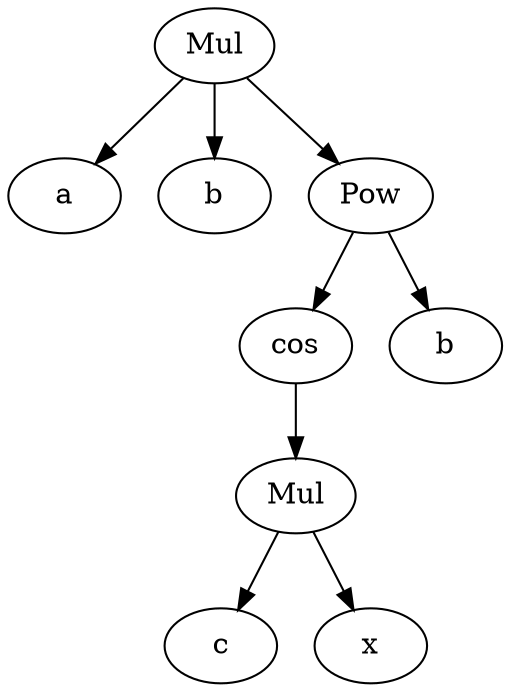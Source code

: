 digraph{

# Graph style
"ordering"="out"
"rankdir"="TD"

#########
# Nodes #
#########

"Mul(Symbol('a'), Symbol('b'), Pow(cos(Mul(Symbol('c'), Symbol('x'))), Symbol('b')))_()" ["color"="black", "label"="Mul", "shape"="ellipse"];
"Symbol('a')_(0,)" ["color"="black", "label"="a", "shape"="ellipse"];
"Symbol('b')_(1,)" ["color"="black", "label"="b", "shape"="ellipse"];
"Pow(cos(Mul(Symbol('c'), Symbol('x'))), Symbol('b'))_(2,)" ["color"="black", "label"="Pow", "shape"="ellipse"];
"cos(Mul(Symbol('c'), Symbol('x')))_(2, 0)" ["color"="black", "label"="cos", "shape"="ellipse"];
"Mul(Symbol('c'), Symbol('x'))_(2, 0, 0)" ["color"="black", "label"="Mul", "shape"="ellipse"];
"Symbol('c')_(2, 0, 0, 0)" ["color"="black", "label"="c", "shape"="ellipse"];
"Symbol('x')_(2, 0, 0, 1)" ["color"="black", "label"="x", "shape"="ellipse"];
"Symbol('b')_(2, 1)" ["color"="black", "label"="b", "shape"="ellipse"];

#########
# Edges #
#########

"Mul(Symbol('a'), Symbol('b'), Pow(cos(Mul(Symbol('c'), Symbol('x'))), Symbol('b')))_()" -> "Symbol('a')_(0,)";
"Mul(Symbol('a'), Symbol('b'), Pow(cos(Mul(Symbol('c'), Symbol('x'))), Symbol('b')))_()" -> "Symbol('b')_(1,)";
"Mul(Symbol('a'), Symbol('b'), Pow(cos(Mul(Symbol('c'), Symbol('x'))), Symbol('b')))_()" -> "Pow(cos(Mul(Symbol('c'), Symbol('x'))), Symbol('b'))_(2,)";
"Pow(cos(Mul(Symbol('c'), Symbol('x'))), Symbol('b'))_(2,)" -> "cos(Mul(Symbol('c'), Symbol('x')))_(2, 0)";
"Pow(cos(Mul(Symbol('c'), Symbol('x'))), Symbol('b'))_(2,)" -> "Symbol('b')_(2, 1)";
"cos(Mul(Symbol('c'), Symbol('x')))_(2, 0)" -> "Mul(Symbol('c'), Symbol('x'))_(2, 0, 0)";
"Mul(Symbol('c'), Symbol('x'))_(2, 0, 0)" -> "Symbol('c')_(2, 0, 0, 0)";
"Mul(Symbol('c'), Symbol('x'))_(2, 0, 0)" -> "Symbol('x')_(2, 0, 0, 1)";
}
